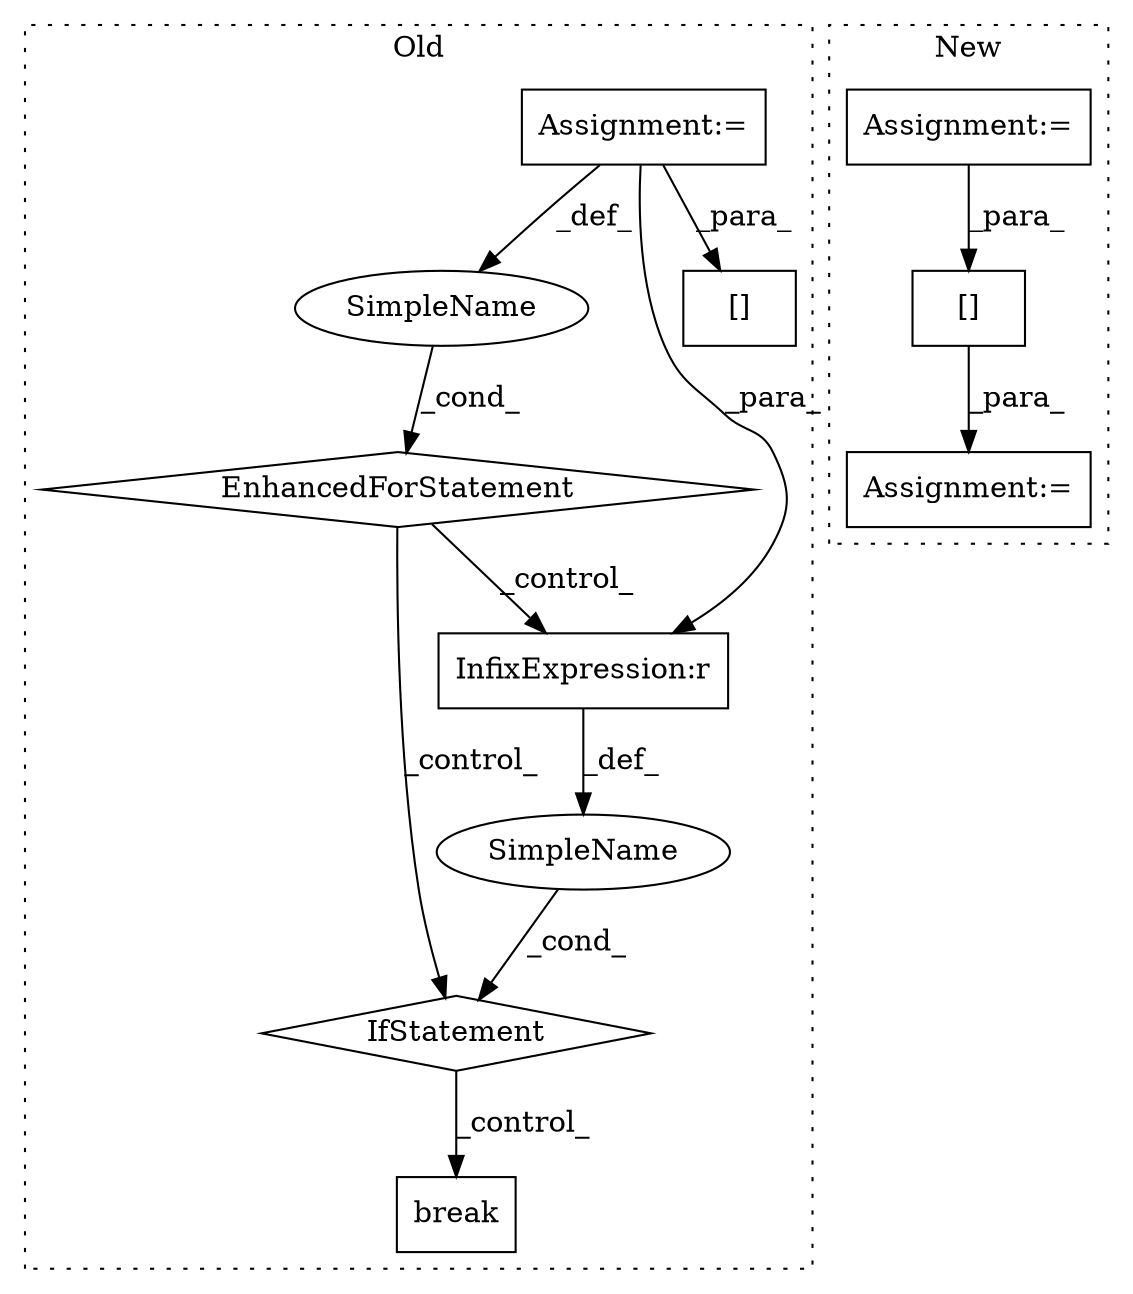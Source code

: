digraph G {
subgraph cluster0 {
1 [label="break" a="10" s="1919" l="6" shape="box"];
3 [label="IfStatement" a="25" s="1859,1887" l="4,2" shape="diamond"];
4 [label="SimpleName" a="42" s="" l="" shape="ellipse"];
5 [label="SimpleName" a="42" s="1825" l="1" shape="ellipse"];
6 [label="EnhancedForStatement" a="70" s="1764,1847" l="57,2" shape="diamond"];
7 [label="Assignment:=" a="7" s="1620" l="1" shape="box"];
8 [label="InfixExpression:r" a="27" s="1880" l="4" shape="box"];
11 [label="[]" a="2" s="2282,2290" l="7,1" shape="box"];
label = "Old";
style="dotted";
}
subgraph cluster1 {
2 [label="[]" a="2" s="1647,1664" l="14,1" shape="box"];
9 [label="Assignment:=" a="7" s="1646" l="1" shape="box"];
10 [label="Assignment:=" a="7" s="1554" l="1" shape="box"];
label = "New";
style="dotted";
}
2 -> 9 [label="_para_"];
3 -> 1 [label="_control_"];
4 -> 3 [label="_cond_"];
5 -> 6 [label="_cond_"];
6 -> 3 [label="_control_"];
6 -> 8 [label="_control_"];
7 -> 8 [label="_para_"];
7 -> 11 [label="_para_"];
7 -> 5 [label="_def_"];
8 -> 4 [label="_def_"];
10 -> 2 [label="_para_"];
}